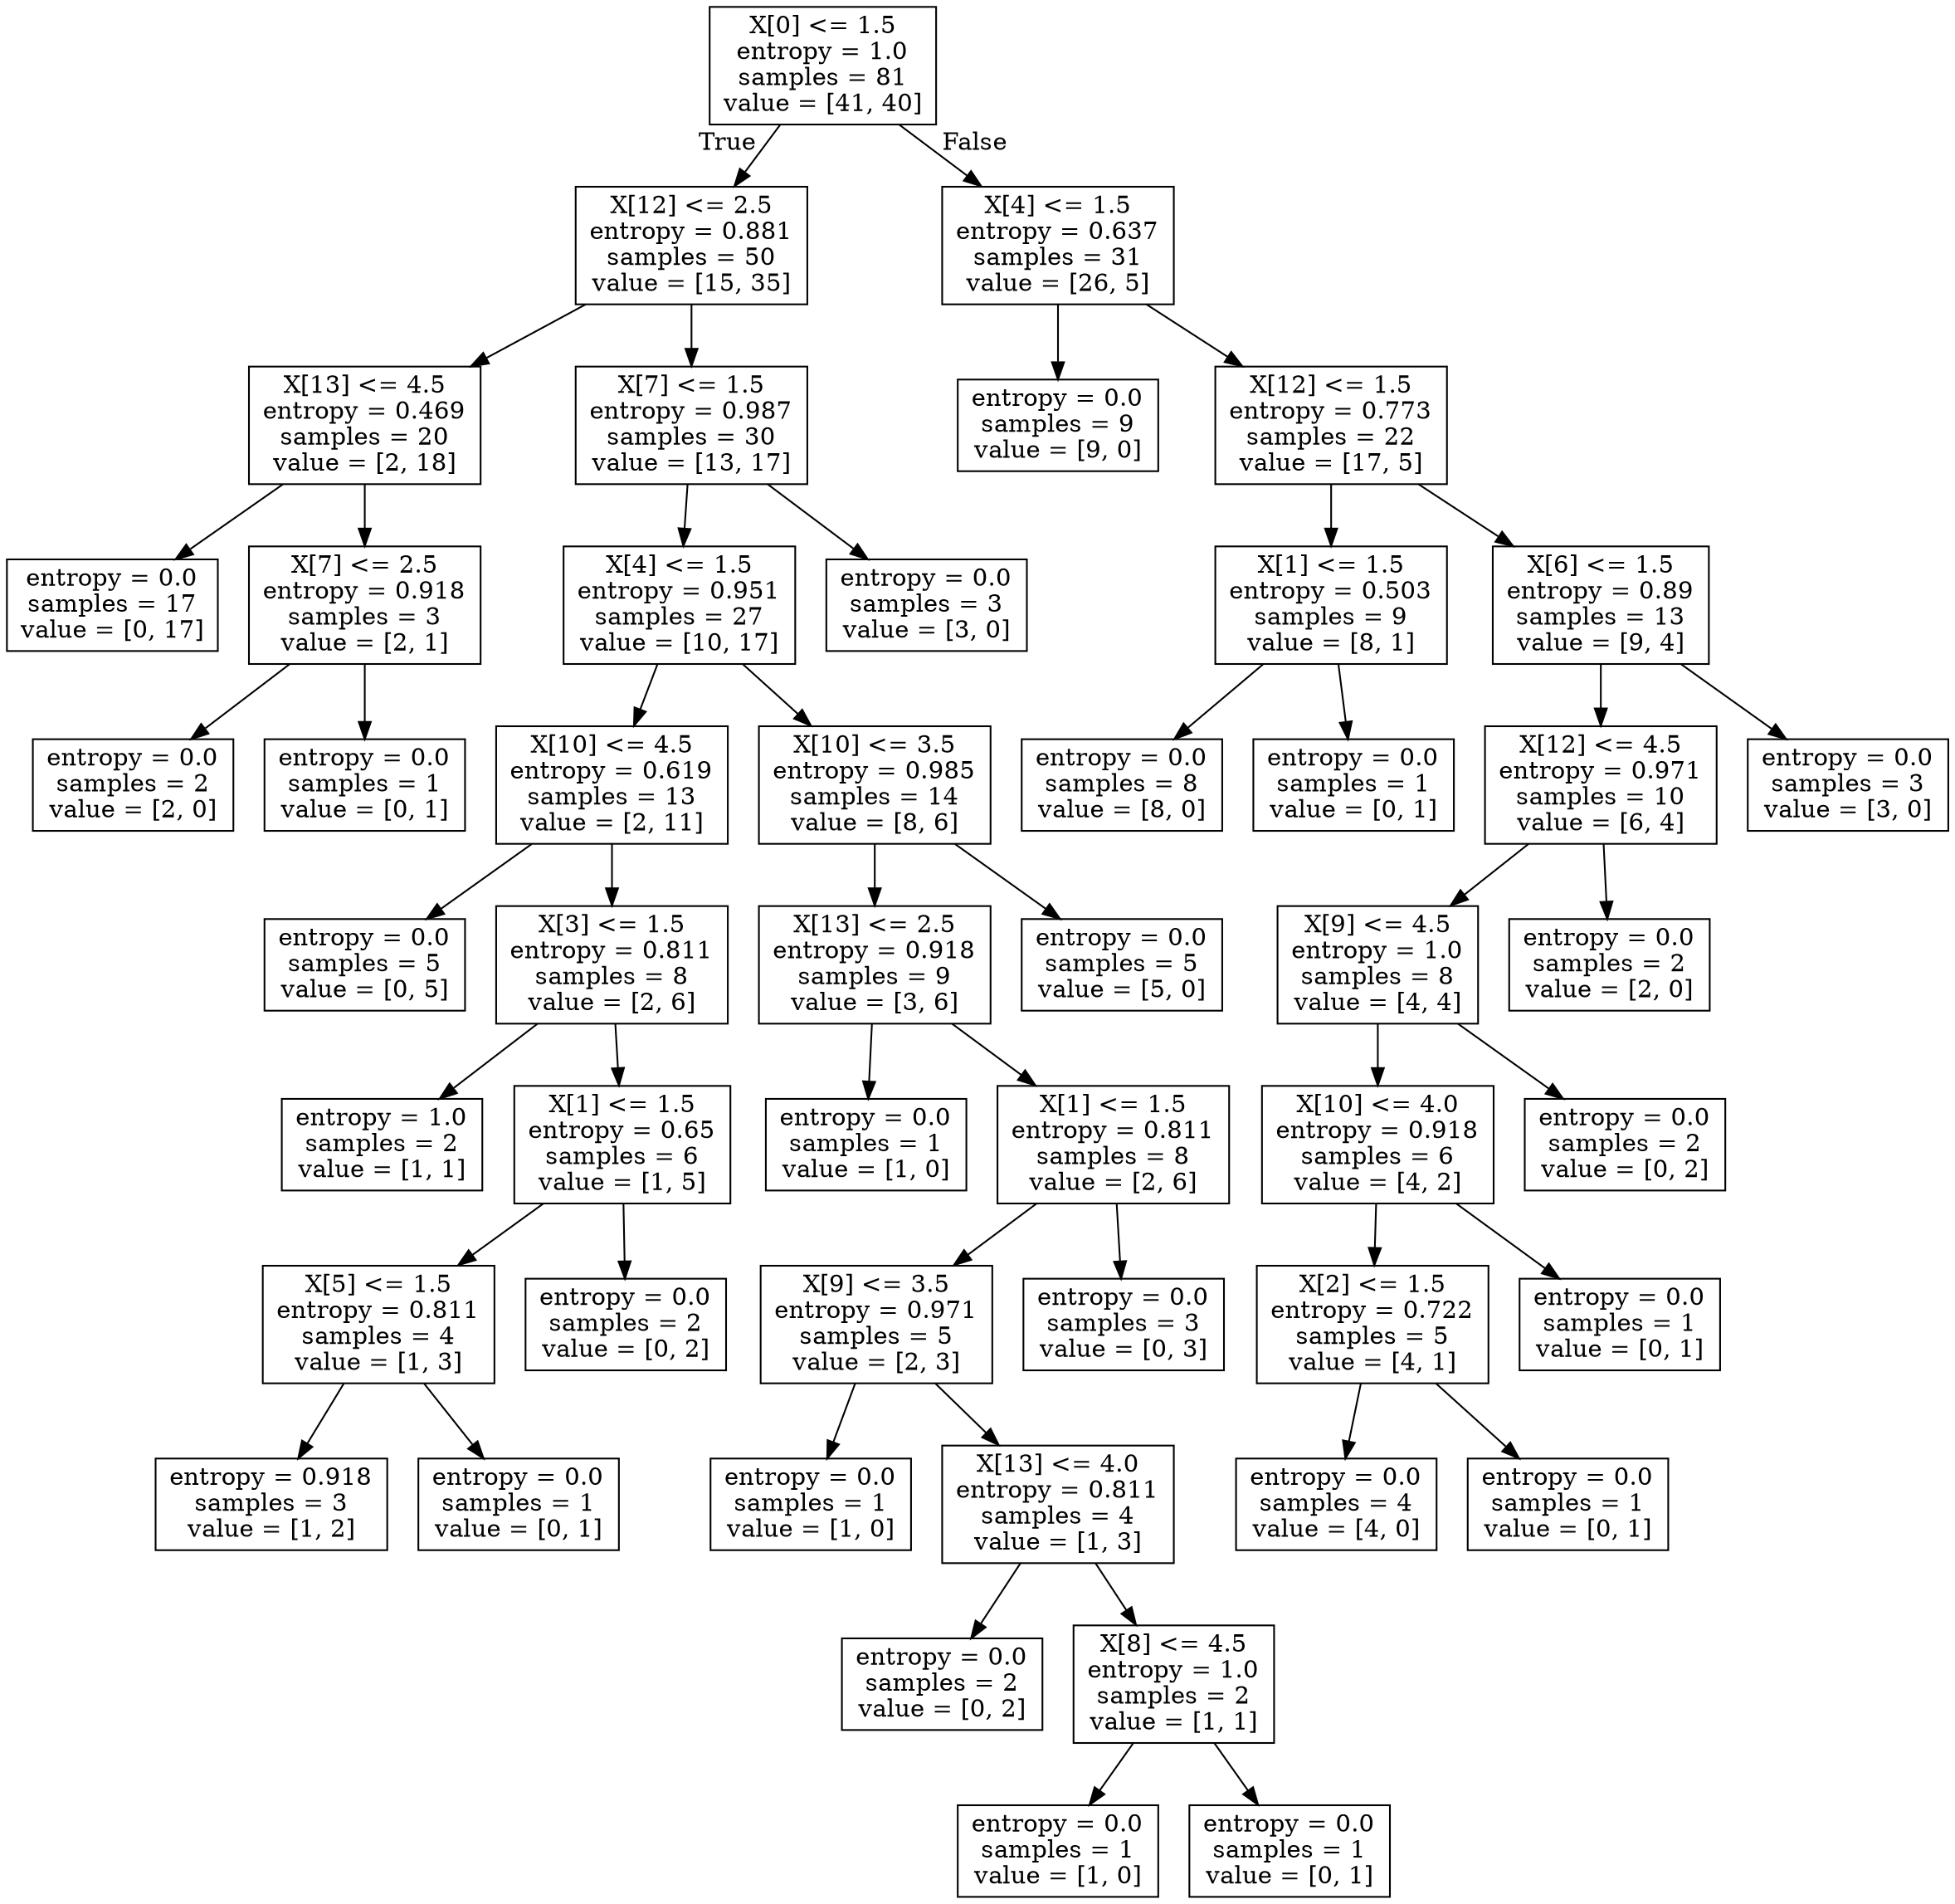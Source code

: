 digraph Tree {
node [shape=box] ;
0 [label="X[0] <= 1.5\nentropy = 1.0\nsamples = 81\nvalue = [41, 40]"] ;
1 [label="X[12] <= 2.5\nentropy = 0.881\nsamples = 50\nvalue = [15, 35]"] ;
0 -> 1 [labeldistance=2.5, labelangle=45, headlabel="True"] ;
2 [label="X[13] <= 4.5\nentropy = 0.469\nsamples = 20\nvalue = [2, 18]"] ;
1 -> 2 ;
3 [label="entropy = 0.0\nsamples = 17\nvalue = [0, 17]"] ;
2 -> 3 ;
4 [label="X[7] <= 2.5\nentropy = 0.918\nsamples = 3\nvalue = [2, 1]"] ;
2 -> 4 ;
5 [label="entropy = 0.0\nsamples = 2\nvalue = [2, 0]"] ;
4 -> 5 ;
6 [label="entropy = 0.0\nsamples = 1\nvalue = [0, 1]"] ;
4 -> 6 ;
7 [label="X[7] <= 1.5\nentropy = 0.987\nsamples = 30\nvalue = [13, 17]"] ;
1 -> 7 ;
8 [label="X[4] <= 1.5\nentropy = 0.951\nsamples = 27\nvalue = [10, 17]"] ;
7 -> 8 ;
9 [label="X[10] <= 4.5\nentropy = 0.619\nsamples = 13\nvalue = [2, 11]"] ;
8 -> 9 ;
10 [label="entropy = 0.0\nsamples = 5\nvalue = [0, 5]"] ;
9 -> 10 ;
11 [label="X[3] <= 1.5\nentropy = 0.811\nsamples = 8\nvalue = [2, 6]"] ;
9 -> 11 ;
12 [label="entropy = 1.0\nsamples = 2\nvalue = [1, 1]"] ;
11 -> 12 ;
13 [label="X[1] <= 1.5\nentropy = 0.65\nsamples = 6\nvalue = [1, 5]"] ;
11 -> 13 ;
14 [label="X[5] <= 1.5\nentropy = 0.811\nsamples = 4\nvalue = [1, 3]"] ;
13 -> 14 ;
15 [label="entropy = 0.918\nsamples = 3\nvalue = [1, 2]"] ;
14 -> 15 ;
16 [label="entropy = 0.0\nsamples = 1\nvalue = [0, 1]"] ;
14 -> 16 ;
17 [label="entropy = 0.0\nsamples = 2\nvalue = [0, 2]"] ;
13 -> 17 ;
18 [label="X[10] <= 3.5\nentropy = 0.985\nsamples = 14\nvalue = [8, 6]"] ;
8 -> 18 ;
19 [label="X[13] <= 2.5\nentropy = 0.918\nsamples = 9\nvalue = [3, 6]"] ;
18 -> 19 ;
20 [label="entropy = 0.0\nsamples = 1\nvalue = [1, 0]"] ;
19 -> 20 ;
21 [label="X[1] <= 1.5\nentropy = 0.811\nsamples = 8\nvalue = [2, 6]"] ;
19 -> 21 ;
22 [label="X[9] <= 3.5\nentropy = 0.971\nsamples = 5\nvalue = [2, 3]"] ;
21 -> 22 ;
23 [label="entropy = 0.0\nsamples = 1\nvalue = [1, 0]"] ;
22 -> 23 ;
24 [label="X[13] <= 4.0\nentropy = 0.811\nsamples = 4\nvalue = [1, 3]"] ;
22 -> 24 ;
25 [label="entropy = 0.0\nsamples = 2\nvalue = [0, 2]"] ;
24 -> 25 ;
26 [label="X[8] <= 4.5\nentropy = 1.0\nsamples = 2\nvalue = [1, 1]"] ;
24 -> 26 ;
27 [label="entropy = 0.0\nsamples = 1\nvalue = [1, 0]"] ;
26 -> 27 ;
28 [label="entropy = 0.0\nsamples = 1\nvalue = [0, 1]"] ;
26 -> 28 ;
29 [label="entropy = 0.0\nsamples = 3\nvalue = [0, 3]"] ;
21 -> 29 ;
30 [label="entropy = 0.0\nsamples = 5\nvalue = [5, 0]"] ;
18 -> 30 ;
31 [label="entropy = 0.0\nsamples = 3\nvalue = [3, 0]"] ;
7 -> 31 ;
32 [label="X[4] <= 1.5\nentropy = 0.637\nsamples = 31\nvalue = [26, 5]"] ;
0 -> 32 [labeldistance=2.5, labelangle=-45, headlabel="False"] ;
33 [label="entropy = 0.0\nsamples = 9\nvalue = [9, 0]"] ;
32 -> 33 ;
34 [label="X[12] <= 1.5\nentropy = 0.773\nsamples = 22\nvalue = [17, 5]"] ;
32 -> 34 ;
35 [label="X[1] <= 1.5\nentropy = 0.503\nsamples = 9\nvalue = [8, 1]"] ;
34 -> 35 ;
36 [label="entropy = 0.0\nsamples = 8\nvalue = [8, 0]"] ;
35 -> 36 ;
37 [label="entropy = 0.0\nsamples = 1\nvalue = [0, 1]"] ;
35 -> 37 ;
38 [label="X[6] <= 1.5\nentropy = 0.89\nsamples = 13\nvalue = [9, 4]"] ;
34 -> 38 ;
39 [label="X[12] <= 4.5\nentropy = 0.971\nsamples = 10\nvalue = [6, 4]"] ;
38 -> 39 ;
40 [label="X[9] <= 4.5\nentropy = 1.0\nsamples = 8\nvalue = [4, 4]"] ;
39 -> 40 ;
41 [label="X[10] <= 4.0\nentropy = 0.918\nsamples = 6\nvalue = [4, 2]"] ;
40 -> 41 ;
42 [label="X[2] <= 1.5\nentropy = 0.722\nsamples = 5\nvalue = [4, 1]"] ;
41 -> 42 ;
43 [label="entropy = 0.0\nsamples = 4\nvalue = [4, 0]"] ;
42 -> 43 ;
44 [label="entropy = 0.0\nsamples = 1\nvalue = [0, 1]"] ;
42 -> 44 ;
45 [label="entropy = 0.0\nsamples = 1\nvalue = [0, 1]"] ;
41 -> 45 ;
46 [label="entropy = 0.0\nsamples = 2\nvalue = [0, 2]"] ;
40 -> 46 ;
47 [label="entropy = 0.0\nsamples = 2\nvalue = [2, 0]"] ;
39 -> 47 ;
48 [label="entropy = 0.0\nsamples = 3\nvalue = [3, 0]"] ;
38 -> 48 ;
}